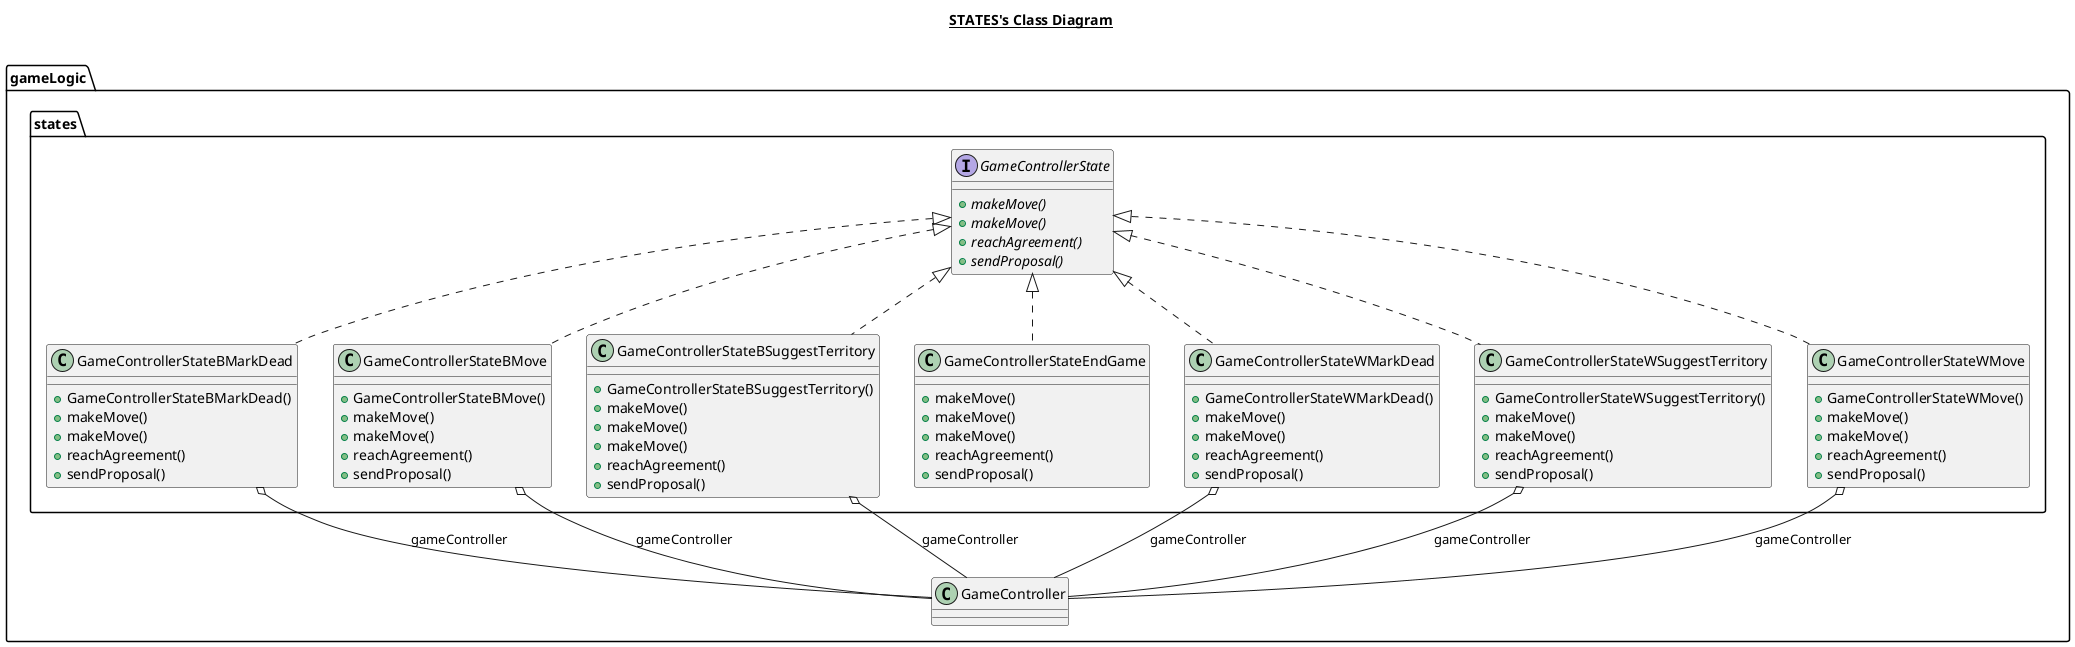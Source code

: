 @startuml

title __STATES's Class Diagram__\n

  namespace gameLogic {
    namespace states {
      interface gameLogic.states.GameControllerState {
          {abstract} + makeMove()
          {abstract} + makeMove()
          {abstract} + reachAgreement()
          {abstract} + sendProposal()
      }
    }
  }
  

  namespace gameLogic {
    namespace states {
      class gameLogic.states.GameControllerStateBMarkDead {
          + GameControllerStateBMarkDead()
          + makeMove()
          + makeMove()
          + reachAgreement()
          + sendProposal()
      }
    }
  }
  

  namespace gameLogic {
    namespace states {
      class gameLogic.states.GameControllerStateBMove {
          + GameControllerStateBMove()
          + makeMove()
          + makeMove()
          + reachAgreement()
          + sendProposal()
      }
    }
  }
  

  namespace gameLogic {
    namespace states {
      class gameLogic.states.GameControllerStateBSuggestTerritory {
          + GameControllerStateBSuggestTerritory()
          + makeMove()
          + makeMove()
          + makeMove()
          + reachAgreement()
          + sendProposal()
      }
    }
  }
  

  namespace gameLogic {
    namespace states {
      class gameLogic.states.GameControllerStateEndGame {
          + makeMove()
          + makeMove()
          + makeMove()
          + reachAgreement()
          + sendProposal()
      }
    }
  }
  

  namespace gameLogic {
    namespace states {
      class gameLogic.states.GameControllerStateWMarkDead {
          + GameControllerStateWMarkDead()
          + makeMove()
          + makeMove()
          + reachAgreement()
          + sendProposal()
      }
    }
  }
  

  namespace gameLogic {
    namespace states {
      class gameLogic.states.GameControllerStateWSuggestTerritory {
          + GameControllerStateWSuggestTerritory()
          + makeMove()
          + makeMove()
          + reachAgreement()
          + sendProposal()
      }
    }
  }

  namespace gameLogic {
    namespace states {
      class gameLogic.states.GameControllerStateWMove {
          + GameControllerStateWMove()
          + makeMove()
          + makeMove()
          + reachAgreement()
          + sendProposal()
      }
    }
  }
  

  

  gameLogic.states.GameControllerStateBMarkDead .up.|> gameLogic.states.GameControllerState
  gameLogic.states.GameControllerStateBMarkDead o-- gameLogic.GameController : gameController
  gameLogic.states.GameControllerStateBMove .up.|> gameLogic.states.GameControllerState
  gameLogic.states.GameControllerStateBMove o-- gameLogic.GameController : gameController
  gameLogic.states.GameControllerStateBSuggestTerritory .up.|> gameLogic.states.GameControllerState
  gameLogic.states.GameControllerStateBSuggestTerritory o-- gameLogic.GameController : gameController
  gameLogic.states.GameControllerStateEndGame .up.|> gameLogic.states.GameControllerState
  gameLogic.states.GameControllerStateWMarkDead .up.|> gameLogic.states.GameControllerState
  gameLogic.states.GameControllerStateWMarkDead o-- gameLogic.GameController : gameController
  gameLogic.states.GameControllerStateWMove .up.|> gameLogic.states.GameControllerState
  gameLogic.states.GameControllerStateWMove o-- gameLogic.GameController : gameController
  gameLogic.states.GameControllerStateWSuggestTerritory .up.|> gameLogic.states.GameControllerState
  gameLogic.states.GameControllerStateWSuggestTerritory o-- gameLogic.GameController : gameController




@enduml

